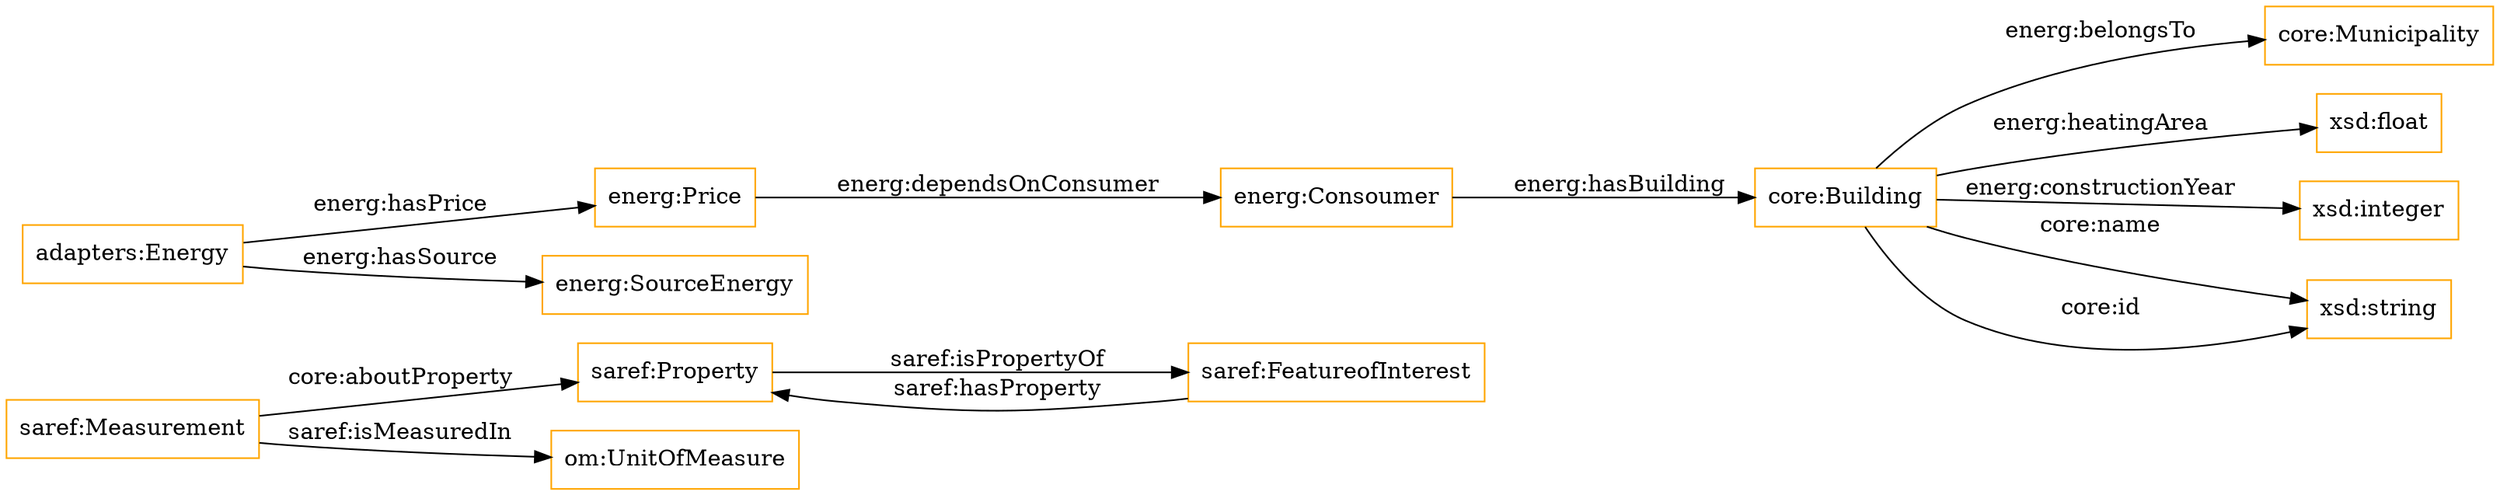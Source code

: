 digraph ar2dtool_diagram { 
rankdir=LR;
size="1501"
node [shape = rectangle, color="orange"]; "saref:Property" "energ:Price" "energ:SourceEnergy" "core:Building" "core:Municipality" "om:UnitOfMeasure" "saref:FeatureofInterest" "saref:Measurement" "energ:Consoumer" "adapters:Energy" ; /*classes style*/
	"core:Building" -> "xsd:float" [ label = "energ:heatingArea" ];
	"core:Building" -> "core:Municipality" [ label = "energ:belongsTo" ];
	"core:Building" -> "xsd:integer" [ label = "energ:constructionYear" ];
	"energ:Price" -> "energ:Consoumer" [ label = "energ:dependsOnConsumer" ];
	"saref:FeatureofInterest" -> "saref:Property" [ label = "saref:hasProperty" ];
	"core:Building" -> "xsd:string" [ label = "core:name" ];
	"adapters:Energy" -> "energ:Price" [ label = "energ:hasPrice" ];
	"saref:Measurement" -> "om:UnitOfMeasure" [ label = "saref:isMeasuredIn" ];
	"saref:Measurement" -> "saref:Property" [ label = "core:aboutProperty" ];
	"energ:Consoumer" -> "core:Building" [ label = "energ:hasBuilding" ];
	"adapters:Energy" -> "energ:SourceEnergy" [ label = "energ:hasSource" ];
	"saref:Property" -> "saref:FeatureofInterest" [ label = "saref:isPropertyOf" ];
	"core:Building" -> "xsd:string" [ label = "core:id" ];

}
